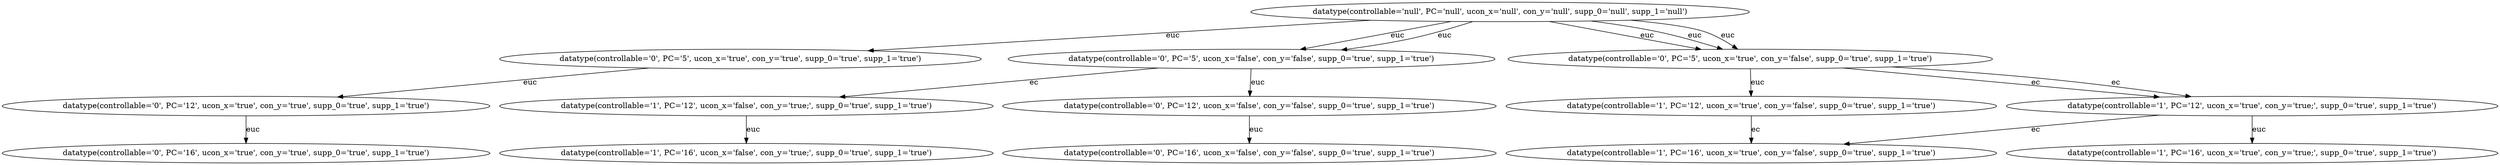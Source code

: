 /* Created by igraph 0.9.9 */
digraph {
  0 [
    name=0
    marked=None
    init=None
    label="datatype(controllable='null', PC='null', ucon_x='null', con_y='null', supp_0='null', supp_1='null')"
  ];
  1 [
    name=1
    marked=None
    init=None
    label="datatype(controllable='0', PC='5', ucon_x='true', con_y='true', supp_0='true', supp_1='true')"
  ];
  2 [
    name=2
    marked=None
    init=None
    label="datatype(controllable='0', PC='12', ucon_x='true', con_y='true', supp_0='true', supp_1='true')"
  ];
  3 [
    name=3
    marked=None
    init=None
    label="datatype(controllable='0', PC='16', ucon_x='true', con_y='true', supp_0='true', supp_1='true')"
  ];
  4 [
    name=4
    marked=None
    init=None
    label="datatype(controllable='0', PC='5', ucon_x='false', con_y='false', supp_0='true', supp_1='true')"
  ];
  5 [
    name=5
    marked=None
    init=None
    label="datatype(controllable='1', PC='12', ucon_x='false', con_y='true;', supp_0='true', supp_1='true')"
  ];
  6 [
    name=6
    marked=None
    init=None
    label="datatype(controllable='1', PC='16', ucon_x='false', con_y='true;', supp_0='true', supp_1='true')"
  ];
  7 [
    name=7
    marked=None
    init=None
    label="datatype(controllable='0', PC='12', ucon_x='false', con_y='false', supp_0='true', supp_1='true')"
  ];
  8 [
    name=8
    marked=None
    init=None
    label="datatype(controllable='0', PC='16', ucon_x='false', con_y='false', supp_0='true', supp_1='true')"
  ];
  9 [
    name=9
    marked=None
    init=None
    label="datatype(controllable='0', PC='5', ucon_x='true', con_y='false', supp_0='true', supp_1='true')"
  ];
  10 [
    name=10
    marked=None
    init=None
    label="datatype(controllable='1', PC='12', ucon_x='true', con_y='false', supp_0='true', supp_1='true')"
  ];
  11 [
    name=11
    marked=None
    init=None
    label="datatype(controllable='1', PC='16', ucon_x='true', con_y='false', supp_0='true', supp_1='true')"
  ];
  12 [
    name=12
    marked=None
    init=None
    label="datatype(controllable='1', PC='12', ucon_x='true', con_y='true;', supp_0='true', supp_1='true')"
  ];
  13 [
    name=13
    marked=None
    init=None
    label="datatype(controllable='1', PC='16', ucon_x='true', con_y='true;', supp_0='true', supp_1='true')"
  ];

  0 -> 1 [
    label=euc
  ];
  1 -> 2 [
    label=euc
  ];
  2 -> 3 [
    label=euc
  ];
  0 -> 4 [
    label=euc
  ];
  4 -> 5 [
    label=ec
  ];
  5 -> 6 [
    label=euc
  ];
  0 -> 4 [
    label=euc
  ];
  4 -> 7 [
    label=euc
  ];
  7 -> 8 [
    label=euc
  ];
  0 -> 9 [
    label=euc
  ];
  9 -> 10 [
    label=euc
  ];
  10 -> 11 [
    label=ec
  ];
  0 -> 9 [
    label=euc
  ];
  9 -> 12 [
    label=ec
  ];
  12 -> 11 [
    label=ec
  ];
  0 -> 9 [
    label=euc
  ];
  9 -> 12 [
    label=ec
  ];
  12 -> 13 [
    label=euc
  ];
}
